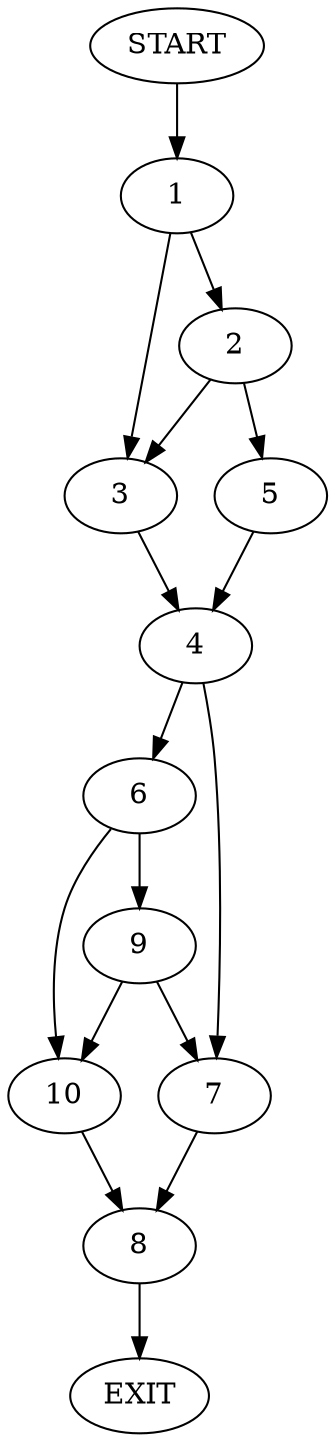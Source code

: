 digraph {
0 [label="START"]
11 [label="EXIT"]
0 -> 1
1 -> 2
1 -> 3
3 -> 4
2 -> 5
2 -> 3
5 -> 4
4 -> 6
4 -> 7
7 -> 8
6 -> 9
6 -> 10
9 -> 7
9 -> 10
10 -> 8
8 -> 11
}
